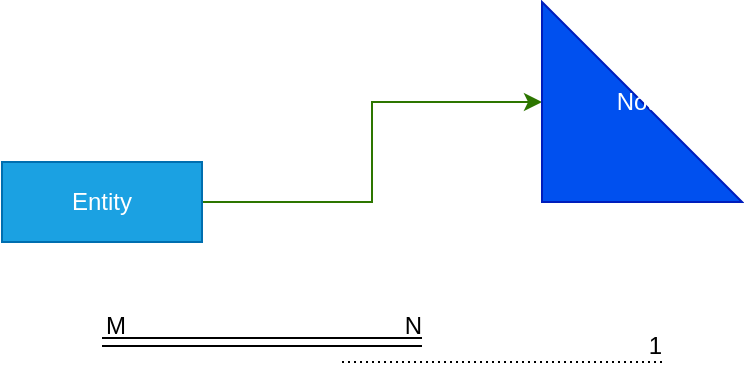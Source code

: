 <mxfile version="13.10.0" type="embed">
    <diagram id="9eAmzkGrp3g7pANavw7L" name="ページ1">
        <mxGraphModel dx="519" dy="580" grid="1" gridSize="10" guides="1" tooltips="1" connect="1" arrows="1" fold="1" page="1" pageScale="1" pageWidth="827" pageHeight="1169" math="0" shadow="0">
            <root>
                <mxCell id="0"/>
                <mxCell id="1" parent="0"/>
                <mxCell id="9" style="edgeStyle=orthogonalEdgeStyle;rounded=0;orthogonalLoop=1;jettySize=auto;html=1;fillColor=#60a917;strokeColor=#2D7600;" edge="1" parent="1" source="2" target="8">
                    <mxGeometry relative="1" as="geometry"/>
                </mxCell>
                <mxCell id="2" value="Entity" style="rounded=1;arcSize=0;whiteSpace=wrap;html=1;align=center;fillColor=#1ba1e2;strokeColor=#006EAF;fontColor=#ffffff;" vertex="1" parent="1">
                    <mxGeometry x="130" y="180" width="100" height="40" as="geometry"/>
                </mxCell>
                <mxCell id="3" value="" style="endArrow=none;html=1;rounded=0;dashed=1;dashPattern=1 2;" edge="1" parent="1">
                    <mxGeometry relative="1" as="geometry">
                        <mxPoint x="300" y="280" as="sourcePoint"/>
                        <mxPoint x="460" y="280" as="targetPoint"/>
                    </mxGeometry>
                </mxCell>
                <mxCell id="4" value="1" style="resizable=0;html=1;align=right;verticalAlign=bottom;" connectable="0" vertex="1" parent="3">
                    <mxGeometry x="1" relative="1" as="geometry"/>
                </mxCell>
                <mxCell id="5" value="" style="shape=link;html=1;rounded=0;" edge="1" parent="1">
                    <mxGeometry relative="1" as="geometry">
                        <mxPoint x="180" y="270" as="sourcePoint"/>
                        <mxPoint x="340" y="270" as="targetPoint"/>
                    </mxGeometry>
                </mxCell>
                <mxCell id="6" value="M" style="resizable=0;html=1;align=left;verticalAlign=bottom;" connectable="0" vertex="1" parent="5">
                    <mxGeometry x="-1" relative="1" as="geometry"/>
                </mxCell>
                <mxCell id="7" value="N" style="resizable=0;html=1;align=right;verticalAlign=bottom;" connectable="0" vertex="1" parent="5">
                    <mxGeometry x="1" relative="1" as="geometry"/>
                </mxCell>
                <mxCell id="8" value="Note" style="shape=note;size=100;whiteSpace=wrap;html=1;fillColor=#0050ef;strokeColor=#001DBC;fontColor=#ffffff;" vertex="1" parent="1">
                    <mxGeometry x="400" y="100" width="100" height="100" as="geometry"/>
                </mxCell>
            </root>
        </mxGraphModel>
    </diagram>
</mxfile>
